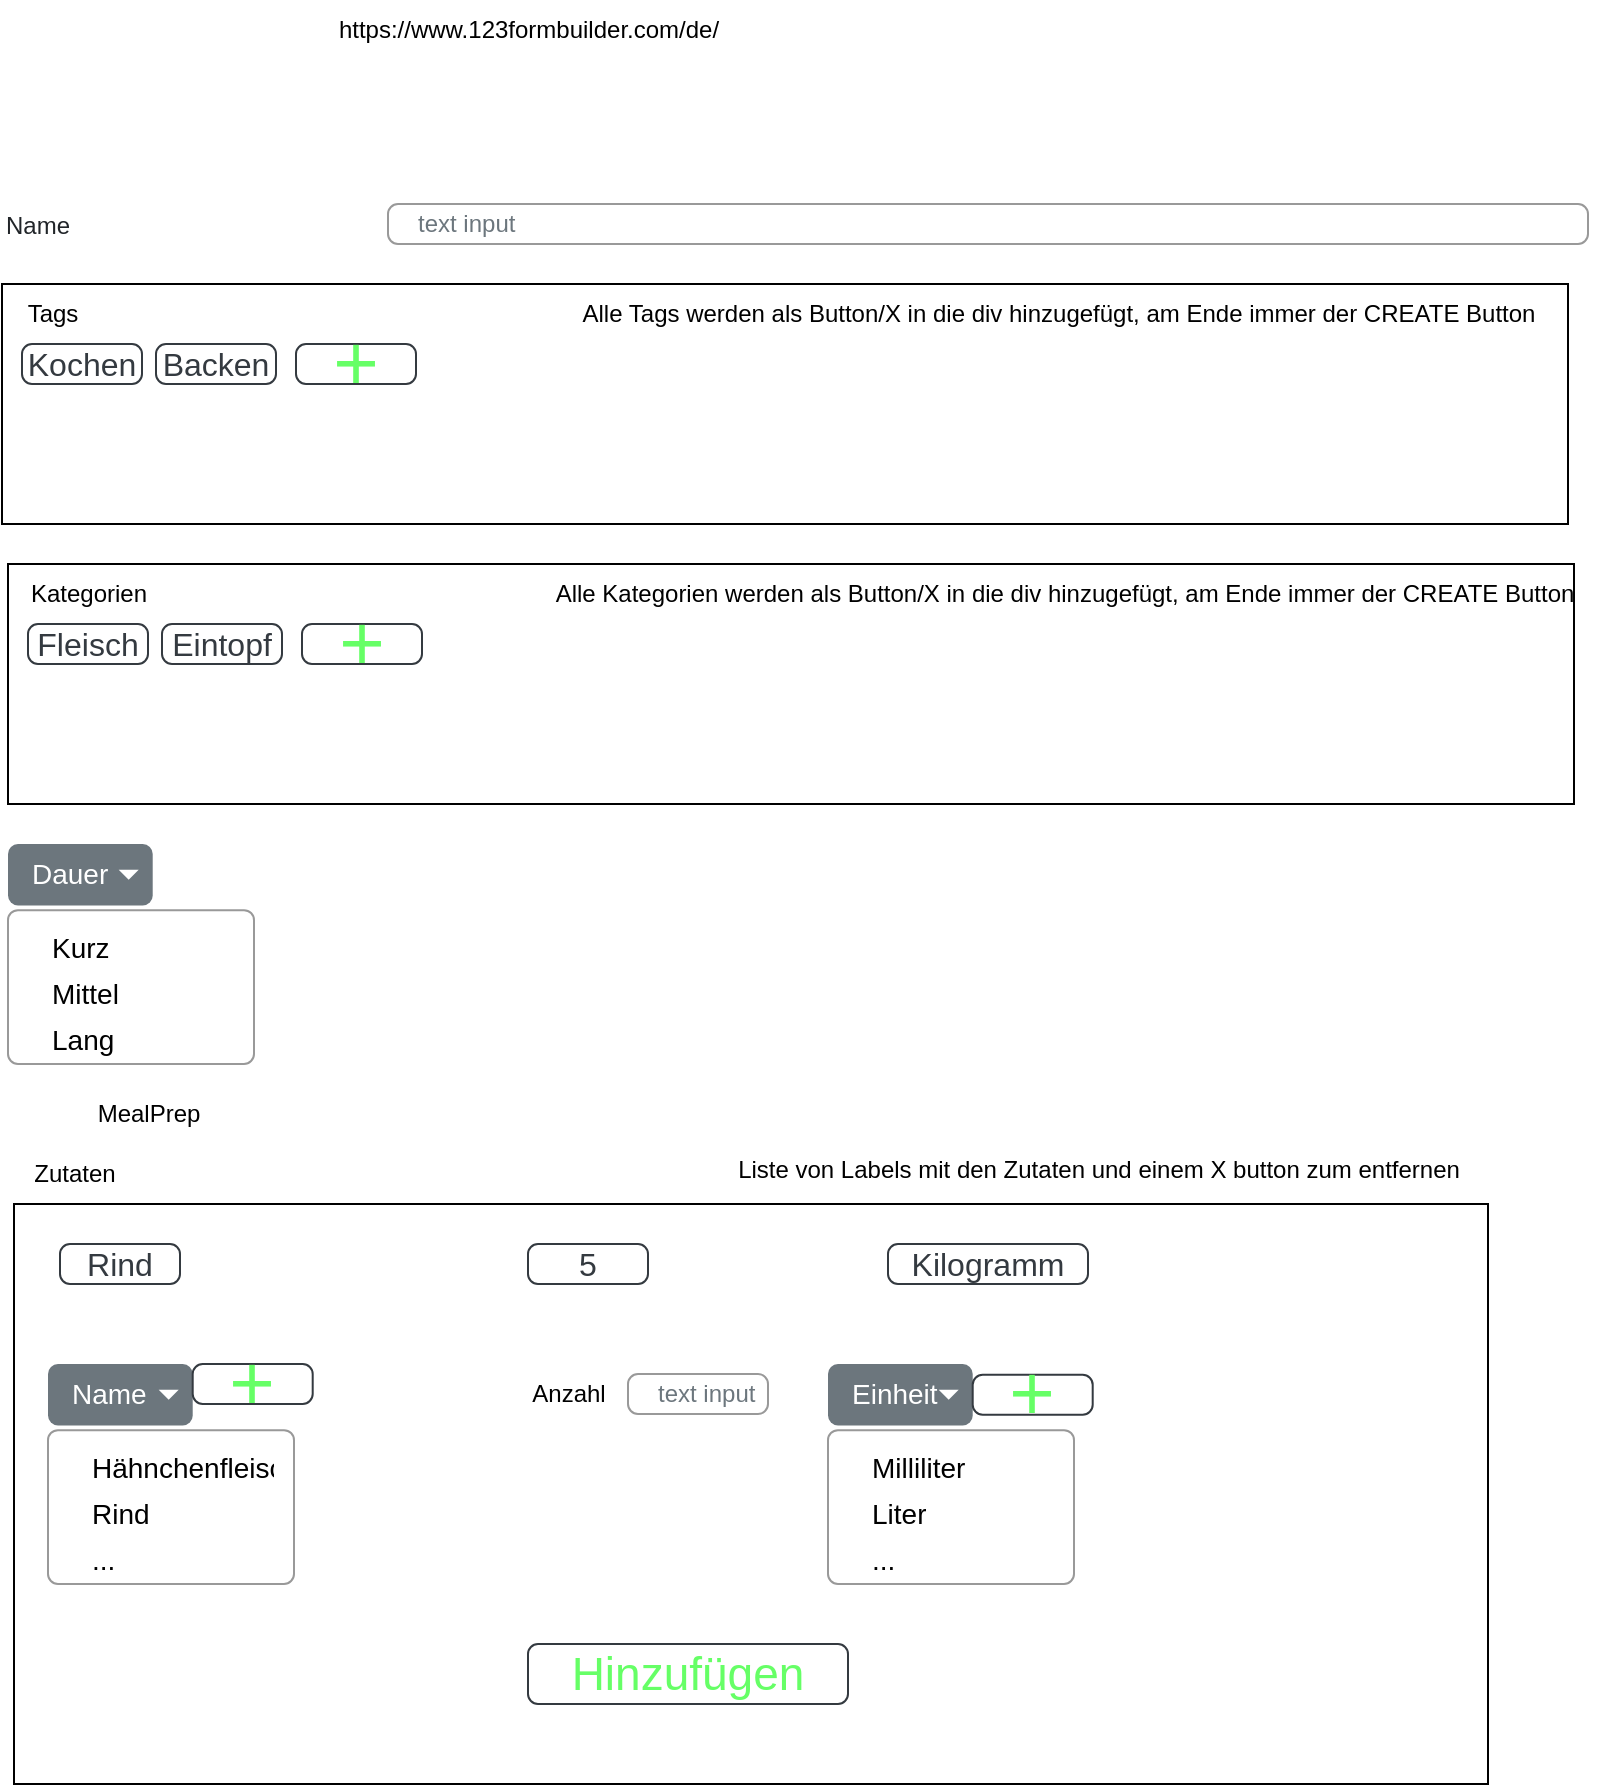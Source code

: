 <mxfile version="24.8.6" pages="2">
  <diagram name="Seite-1" id="iuRLy6gwdFx-qxyzQXxl">
    <mxGraphModel dx="989" dy="520" grid="1" gridSize="10" guides="1" tooltips="1" connect="1" arrows="1" fold="1" page="1" pageScale="1" pageWidth="827" pageHeight="1169" math="0" shadow="0">
      <root>
        <mxCell id="0" />
        <mxCell id="1" parent="0" />
        <mxCell id="5U4UPw6ve1VKPl428dMb-4" value="Name" style="fillColor=none;strokeColor=none;align=left;fontSize=12;fontColor=#212529;" vertex="1" parent="1">
          <mxGeometry x="27" y="120" width="200" height="20" as="geometry" />
        </mxCell>
        <mxCell id="5U4UPw6ve1VKPl428dMb-5" value="text input" style="html=1;shadow=0;dashed=0;shape=mxgraph.bootstrap.rrect;rSize=5;fillColor=none;strokeColor=#999999;align=left;spacing=15;fontSize=12;fontColor=#6C767D;" vertex="1" parent="1">
          <mxGeometry x="220" y="120" width="600" height="20" as="geometry" />
        </mxCell>
        <mxCell id="0RR5UgDqWtZF_20O1elC-29" value="" style="group" vertex="1" connectable="0" parent="1">
          <mxGeometry x="27" y="160" width="783" height="120" as="geometry" />
        </mxCell>
        <mxCell id="0RR5UgDqWtZF_20O1elC-32" value="" style="group" vertex="1" connectable="0" parent="0RR5UgDqWtZF_20O1elC-29">
          <mxGeometry width="783" height="120" as="geometry" />
        </mxCell>
        <mxCell id="0RR5UgDqWtZF_20O1elC-27" value="" style="rounded=0;whiteSpace=wrap;html=1;" vertex="1" parent="0RR5UgDqWtZF_20O1elC-32">
          <mxGeometry width="783" height="120" as="geometry" />
        </mxCell>
        <mxCell id="0RR5UgDqWtZF_20O1elC-26" value="Alle Tags werden als Button/X in die div hinzugefügt, am Ende immer der CREATE Button" style="text;html=1;align=center;verticalAlign=middle;resizable=0;points=[];autosize=1;strokeColor=none;fillColor=none;" vertex="1" parent="0RR5UgDqWtZF_20O1elC-32">
          <mxGeometry x="273" width="510" height="30" as="geometry" />
        </mxCell>
        <mxCell id="0RR5UgDqWtZF_20O1elC-28" value="" style="group" vertex="1" connectable="0" parent="0RR5UgDqWtZF_20O1elC-32">
          <mxGeometry width="207" height="50" as="geometry" />
        </mxCell>
        <mxCell id="0RR5UgDqWtZF_20O1elC-12" value="Tags" style="text;html=1;align=center;verticalAlign=middle;resizable=0;points=[];autosize=1;strokeColor=none;fillColor=none;" vertex="1" parent="0RR5UgDqWtZF_20O1elC-28">
          <mxGeometry width="50" height="30" as="geometry" />
        </mxCell>
        <mxCell id="0RR5UgDqWtZF_20O1elC-14" value="Kochen" style="html=1;shadow=0;dashed=0;shape=mxgraph.bootstrap.rrect;rSize=5;strokeColor=#343A40;strokeWidth=1;fillColor=none;fontColor=#343A40;whiteSpace=wrap;align=center;verticalAlign=middle;spacingLeft=0;fontStyle=0;fontSize=16;spacing=5;" vertex="1" parent="0RR5UgDqWtZF_20O1elC-28">
          <mxGeometry x="10" y="30" width="60" height="20" as="geometry" />
        </mxCell>
        <mxCell id="0RR5UgDqWtZF_20O1elC-24" value="Backen" style="html=1;shadow=0;dashed=0;shape=mxgraph.bootstrap.rrect;rSize=5;strokeColor=#343A40;strokeWidth=1;fillColor=none;fontColor=#343A40;whiteSpace=wrap;align=center;verticalAlign=middle;spacingLeft=0;fontStyle=0;fontSize=16;spacing=5;" vertex="1" parent="0RR5UgDqWtZF_20O1elC-28">
          <mxGeometry x="77" y="30" width="60" height="20" as="geometry" />
        </mxCell>
        <mxCell id="0RR5UgDqWtZF_20O1elC-25" value="+" style="html=1;shadow=0;dashed=0;shape=mxgraph.bootstrap.rrect;rSize=5;strokeColor=#343A40;strokeWidth=1;fillColor=none;fontColor=#66FF66;whiteSpace=wrap;align=center;verticalAlign=middle;spacingLeft=0;fontStyle=0;fontSize=39;spacing=5;" vertex="1" parent="0RR5UgDqWtZF_20O1elC-28">
          <mxGeometry x="147" y="30" width="60" height="20" as="geometry" />
        </mxCell>
        <mxCell id="0RR5UgDqWtZF_20O1elC-33" value="" style="group" vertex="1" connectable="0" parent="1">
          <mxGeometry x="30" y="300" width="798" height="120" as="geometry" />
        </mxCell>
        <mxCell id="0RR5UgDqWtZF_20O1elC-34" value="" style="rounded=0;whiteSpace=wrap;html=1;" vertex="1" parent="0RR5UgDqWtZF_20O1elC-33">
          <mxGeometry width="783" height="120" as="geometry" />
        </mxCell>
        <mxCell id="0RR5UgDqWtZF_20O1elC-35" value="Alle Kategorien werden als Button/X in die div hinzugefügt, am Ende immer der CREATE Button" style="text;html=1;align=center;verticalAlign=middle;resizable=0;points=[];autosize=1;strokeColor=none;fillColor=none;" vertex="1" parent="0RR5UgDqWtZF_20O1elC-33">
          <mxGeometry x="258" width="540" height="30" as="geometry" />
        </mxCell>
        <mxCell id="0RR5UgDqWtZF_20O1elC-36" value="" style="group" vertex="1" connectable="0" parent="0RR5UgDqWtZF_20O1elC-33">
          <mxGeometry width="207" height="50" as="geometry" />
        </mxCell>
        <mxCell id="0RR5UgDqWtZF_20O1elC-38" value="Fleisch" style="html=1;shadow=0;dashed=0;shape=mxgraph.bootstrap.rrect;rSize=5;strokeColor=#343A40;strokeWidth=1;fillColor=none;fontColor=#343A40;whiteSpace=wrap;align=center;verticalAlign=middle;spacingLeft=0;fontStyle=0;fontSize=16;spacing=5;" vertex="1" parent="0RR5UgDqWtZF_20O1elC-36">
          <mxGeometry x="10" y="30" width="60" height="20" as="geometry" />
        </mxCell>
        <mxCell id="0RR5UgDqWtZF_20O1elC-39" value="Eintopf" style="html=1;shadow=0;dashed=0;shape=mxgraph.bootstrap.rrect;rSize=5;strokeColor=#343A40;strokeWidth=1;fillColor=none;fontColor=#343A40;whiteSpace=wrap;align=center;verticalAlign=middle;spacingLeft=0;fontStyle=0;fontSize=16;spacing=5;" vertex="1" parent="0RR5UgDqWtZF_20O1elC-36">
          <mxGeometry x="77" y="30" width="60" height="20" as="geometry" />
        </mxCell>
        <mxCell id="0RR5UgDqWtZF_20O1elC-40" value="+" style="html=1;shadow=0;dashed=0;shape=mxgraph.bootstrap.rrect;rSize=5;strokeColor=#343A40;strokeWidth=1;fillColor=none;fontColor=#66FF66;whiteSpace=wrap;align=center;verticalAlign=middle;spacingLeft=0;fontStyle=0;fontSize=39;spacing=5;" vertex="1" parent="0RR5UgDqWtZF_20O1elC-36">
          <mxGeometry x="147" y="30" width="60" height="20" as="geometry" />
        </mxCell>
        <mxCell id="0RR5UgDqWtZF_20O1elC-37" value="Kategorien" style="text;html=1;align=center;verticalAlign=middle;resizable=0;points=[];autosize=1;strokeColor=none;fillColor=none;" vertex="1" parent="0RR5UgDqWtZF_20O1elC-33">
          <mxGeometry width="80" height="30" as="geometry" />
        </mxCell>
        <mxCell id="0RR5UgDqWtZF_20O1elC-51" value="" style="group" vertex="1" connectable="0" parent="1">
          <mxGeometry x="30" y="440" width="123" height="110" as="geometry" />
        </mxCell>
        <mxCell id="0RR5UgDqWtZF_20O1elC-41" value="Dauer" style="html=1;shadow=0;dashed=0;shape=mxgraph.bootstrap.rrect;rSize=5;strokeColor=none;strokeWidth=1;fillColor=#6C767D;fontColor=#ffffff;whiteSpace=wrap;align=left;verticalAlign=middle;fontStyle=0;fontSize=14;spacingLeft=10;" vertex="1" parent="0RR5UgDqWtZF_20O1elC-51">
          <mxGeometry width="72.353" height="30.769" as="geometry" />
        </mxCell>
        <mxCell id="0RR5UgDqWtZF_20O1elC-42" value="" style="shape=triangle;direction=south;fillColor=#ffffff;strokeColor=none;perimeter=none;" vertex="1" parent="0RR5UgDqWtZF_20O1elC-41">
          <mxGeometry x="1" y="0.5" width="10" height="5" relative="1" as="geometry">
            <mxPoint x="-17" y="-2.5" as="offset" />
          </mxGeometry>
        </mxCell>
        <mxCell id="0RR5UgDqWtZF_20O1elC-43" value="" style="swimlane;container=1;shape=mxgraph.bootstrap.rrect;rSize=5;strokeColor=#999999;fillColor=#ffffff;fontStyle=0;childLayout=stackLayout;horizontal=1;startSize=0;horizontalStack=0;resizeParent=1;resizeParentMax=0;resizeLast=0;collapsible=0;marginBottom=0;whiteSpace=wrap;html=1;" vertex="1" parent="0RR5UgDqWtZF_20O1elC-51">
          <mxGeometry y="33.077" width="123" height="76.923" as="geometry" />
        </mxCell>
        <mxCell id="0RR5UgDqWtZF_20O1elC-44" value="" style="text;align=center;verticalAlign=middle;spacingLeft=10;spacingRight=10;overflow=hidden;points=[[0,0.5],[1,0.5]];portConstraint=eastwest;rotatable=0;whiteSpace=wrap;html=1;fontColor=inherit;" vertex="1" parent="0RR5UgDqWtZF_20O1elC-43">
          <mxGeometry width="123" height="7.692" as="geometry" />
        </mxCell>
        <mxCell id="0RR5UgDqWtZF_20O1elC-45" value="Kurz " style="text;align=left;verticalAlign=middle;spacingLeft=20;spacingRight=10;overflow=hidden;points=[[0,0.5],[1,0.5]];portConstraint=eastwest;rotatable=0;whiteSpace=wrap;html=1;fontColor=inherit;fontSize=14;fontStyle=0;" vertex="1" parent="0RR5UgDqWtZF_20O1elC-43">
          <mxGeometry y="7.692" width="123" height="23.077" as="geometry" />
        </mxCell>
        <mxCell id="0RR5UgDqWtZF_20O1elC-46" value="Mittel" style="text;align=left;verticalAlign=middle;spacingLeft=20;spacingRight=10;overflow=hidden;points=[[0,0.5],[1,0.5]];portConstraint=eastwest;rotatable=0;whiteSpace=wrap;html=1;fontColor=inherit;fontSize=14;fontStyle=0;" vertex="1" parent="0RR5UgDqWtZF_20O1elC-43">
          <mxGeometry y="30.769" width="123" height="23.077" as="geometry" />
        </mxCell>
        <mxCell id="0RR5UgDqWtZF_20O1elC-47" value="Lang" style="text;align=left;verticalAlign=middle;spacingLeft=20;spacingRight=10;overflow=hidden;points=[[0,0.5],[1,0.5]];portConstraint=eastwest;rotatable=0;whiteSpace=wrap;html=1;fontColor=inherit;fontSize=14;fontStyle=0;" vertex="1" parent="0RR5UgDqWtZF_20O1elC-43">
          <mxGeometry y="53.846" width="123" height="23.077" as="geometry" />
        </mxCell>
        <mxCell id="0RR5UgDqWtZF_20O1elC-53" value="" style="shape=image;html=1;verticalAlign=top;verticalLabelPosition=bottom;labelBackgroundColor=#ffffff;imageAspect=0;aspect=fixed;image=https://cdn2.iconfinder.com/data/icons/boxicons-regular-vol-1/24/bx-check-square-128.png" vertex="1" parent="1">
          <mxGeometry x="30" y="562" width="26" height="26" as="geometry" />
        </mxCell>
        <mxCell id="0RR5UgDqWtZF_20O1elC-54" value="MealPrep" style="text;html=1;align=center;verticalAlign=middle;resizable=0;points=[];autosize=1;strokeColor=none;fillColor=none;" vertex="1" parent="1">
          <mxGeometry x="60" y="560" width="80" height="30" as="geometry" />
        </mxCell>
        <mxCell id="0RR5UgDqWtZF_20O1elC-57" value="" style="rounded=0;whiteSpace=wrap;html=1;" vertex="1" parent="1">
          <mxGeometry x="33" y="620" width="737" height="290" as="geometry" />
        </mxCell>
        <mxCell id="0RR5UgDqWtZF_20O1elC-58" value="Zutaten" style="text;html=1;align=center;verticalAlign=middle;resizable=0;points=[];autosize=1;strokeColor=none;fillColor=none;" vertex="1" parent="1">
          <mxGeometry x="33" y="590" width="60" height="30" as="geometry" />
        </mxCell>
        <mxCell id="0RR5UgDqWtZF_20O1elC-59" value="" style="group" vertex="1" connectable="0" parent="1">
          <mxGeometry x="50" y="700" width="132.35" height="110" as="geometry" />
        </mxCell>
        <mxCell id="0RR5UgDqWtZF_20O1elC-60" value="Name" style="html=1;shadow=0;dashed=0;shape=mxgraph.bootstrap.rrect;rSize=5;strokeColor=none;strokeWidth=1;fillColor=#6C767D;fontColor=#ffffff;whiteSpace=wrap;align=left;verticalAlign=middle;fontStyle=0;fontSize=14;spacingLeft=10;" vertex="1" parent="0RR5UgDqWtZF_20O1elC-59">
          <mxGeometry width="72.353" height="30.769" as="geometry" />
        </mxCell>
        <mxCell id="0RR5UgDqWtZF_20O1elC-61" value="" style="shape=triangle;direction=south;fillColor=#ffffff;strokeColor=none;perimeter=none;" vertex="1" parent="0RR5UgDqWtZF_20O1elC-60">
          <mxGeometry x="1" y="0.5" width="10" height="5" relative="1" as="geometry">
            <mxPoint x="-17" y="-2.5" as="offset" />
          </mxGeometry>
        </mxCell>
        <mxCell id="0RR5UgDqWtZF_20O1elC-62" value="" style="swimlane;container=1;shape=mxgraph.bootstrap.rrect;rSize=5;strokeColor=#999999;fillColor=#ffffff;fontStyle=0;childLayout=stackLayout;horizontal=1;startSize=0;horizontalStack=0;resizeParent=1;resizeParentMax=0;resizeLast=0;collapsible=0;marginBottom=0;whiteSpace=wrap;html=1;" vertex="1" parent="0RR5UgDqWtZF_20O1elC-59">
          <mxGeometry y="33.077" width="123" height="76.923" as="geometry" />
        </mxCell>
        <mxCell id="0RR5UgDqWtZF_20O1elC-63" value="" style="text;align=center;verticalAlign=middle;spacingLeft=10;spacingRight=10;overflow=hidden;points=[[0,0.5],[1,0.5]];portConstraint=eastwest;rotatable=0;whiteSpace=wrap;html=1;fontColor=inherit;" vertex="1" parent="0RR5UgDqWtZF_20O1elC-62">
          <mxGeometry width="123" height="7.692" as="geometry" />
        </mxCell>
        <mxCell id="0RR5UgDqWtZF_20O1elC-64" value="Hähnchenfleisch" style="text;align=left;verticalAlign=middle;spacingLeft=20;spacingRight=10;overflow=hidden;points=[[0,0.5],[1,0.5]];portConstraint=eastwest;rotatable=0;whiteSpace=wrap;html=1;fontColor=inherit;fontSize=14;fontStyle=0;" vertex="1" parent="0RR5UgDqWtZF_20O1elC-62">
          <mxGeometry y="7.692" width="123" height="23.077" as="geometry" />
        </mxCell>
        <mxCell id="0RR5UgDqWtZF_20O1elC-65" value="Rind" style="text;align=left;verticalAlign=middle;spacingLeft=20;spacingRight=10;overflow=hidden;points=[[0,0.5],[1,0.5]];portConstraint=eastwest;rotatable=0;whiteSpace=wrap;html=1;fontColor=inherit;fontSize=14;fontStyle=0;" vertex="1" parent="0RR5UgDqWtZF_20O1elC-62">
          <mxGeometry y="30.769" width="123" height="23.077" as="geometry" />
        </mxCell>
        <mxCell id="0RR5UgDqWtZF_20O1elC-66" value="..." style="text;align=left;verticalAlign=middle;spacingLeft=20;spacingRight=10;overflow=hidden;points=[[0,0.5],[1,0.5]];portConstraint=eastwest;rotatable=0;whiteSpace=wrap;html=1;fontColor=inherit;fontSize=14;fontStyle=0;" vertex="1" parent="0RR5UgDqWtZF_20O1elC-62">
          <mxGeometry y="53.846" width="123" height="23.077" as="geometry" />
        </mxCell>
        <mxCell id="XdNR7NXyFPWIyYEt_mbx-1" value="+" style="html=1;shadow=0;dashed=0;shape=mxgraph.bootstrap.rrect;rSize=5;strokeColor=#343A40;strokeWidth=1;fillColor=none;fontColor=#66FF66;whiteSpace=wrap;align=center;verticalAlign=middle;spacingLeft=0;fontStyle=0;fontSize=39;spacing=5;" vertex="1" parent="1">
          <mxGeometry x="122.35" y="700" width="60" height="20" as="geometry" />
        </mxCell>
        <mxCell id="XdNR7NXyFPWIyYEt_mbx-2" value="Anzahl" style="text;html=1;align=center;verticalAlign=middle;resizable=0;points=[];autosize=1;strokeColor=none;fillColor=none;" vertex="1" parent="1">
          <mxGeometry x="280" y="700" width="60" height="30" as="geometry" />
        </mxCell>
        <mxCell id="XdNR7NXyFPWIyYEt_mbx-3" value="text input" style="html=1;shadow=0;dashed=0;shape=mxgraph.bootstrap.rrect;rSize=5;fillColor=none;strokeColor=#999999;align=left;spacing=15;fontSize=12;fontColor=#6C767D;" vertex="1" parent="1">
          <mxGeometry x="340" y="705" width="70" height="20" as="geometry" />
        </mxCell>
        <mxCell id="XdNR7NXyFPWIyYEt_mbx-4" value="" style="group" vertex="1" connectable="0" parent="1">
          <mxGeometry x="440" y="700" width="132.35" height="110" as="geometry" />
        </mxCell>
        <mxCell id="XdNR7NXyFPWIyYEt_mbx-5" value="Einheit" style="html=1;shadow=0;dashed=0;shape=mxgraph.bootstrap.rrect;rSize=5;strokeColor=none;strokeWidth=1;fillColor=#6C767D;fontColor=#ffffff;whiteSpace=wrap;align=left;verticalAlign=middle;fontStyle=0;fontSize=14;spacingLeft=10;" vertex="1" parent="XdNR7NXyFPWIyYEt_mbx-4">
          <mxGeometry width="72.353" height="30.769" as="geometry" />
        </mxCell>
        <mxCell id="XdNR7NXyFPWIyYEt_mbx-6" value="" style="shape=triangle;direction=south;fillColor=#ffffff;strokeColor=none;perimeter=none;" vertex="1" parent="XdNR7NXyFPWIyYEt_mbx-5">
          <mxGeometry x="1" y="0.5" width="10" height="5" relative="1" as="geometry">
            <mxPoint x="-17" y="-2.5" as="offset" />
          </mxGeometry>
        </mxCell>
        <mxCell id="XdNR7NXyFPWIyYEt_mbx-7" value="" style="swimlane;container=1;shape=mxgraph.bootstrap.rrect;rSize=5;strokeColor=#999999;fillColor=#ffffff;fontStyle=0;childLayout=stackLayout;horizontal=1;startSize=0;horizontalStack=0;resizeParent=1;resizeParentMax=0;resizeLast=0;collapsible=0;marginBottom=0;whiteSpace=wrap;html=1;" vertex="1" parent="XdNR7NXyFPWIyYEt_mbx-4">
          <mxGeometry y="33.077" width="123" height="76.923" as="geometry" />
        </mxCell>
        <mxCell id="XdNR7NXyFPWIyYEt_mbx-8" value="" style="text;align=center;verticalAlign=middle;spacingLeft=10;spacingRight=10;overflow=hidden;points=[[0,0.5],[1,0.5]];portConstraint=eastwest;rotatable=0;whiteSpace=wrap;html=1;fontColor=inherit;" vertex="1" parent="XdNR7NXyFPWIyYEt_mbx-7">
          <mxGeometry width="123" height="7.692" as="geometry" />
        </mxCell>
        <mxCell id="XdNR7NXyFPWIyYEt_mbx-9" value="Milliliter" style="text;align=left;verticalAlign=middle;spacingLeft=20;spacingRight=10;overflow=hidden;points=[[0,0.5],[1,0.5]];portConstraint=eastwest;rotatable=0;whiteSpace=wrap;html=1;fontColor=inherit;fontSize=14;fontStyle=0;" vertex="1" parent="XdNR7NXyFPWIyYEt_mbx-7">
          <mxGeometry y="7.692" width="123" height="23.077" as="geometry" />
        </mxCell>
        <mxCell id="XdNR7NXyFPWIyYEt_mbx-10" value="Liter" style="text;align=left;verticalAlign=middle;spacingLeft=20;spacingRight=10;overflow=hidden;points=[[0,0.5],[1,0.5]];portConstraint=eastwest;rotatable=0;whiteSpace=wrap;html=1;fontColor=inherit;fontSize=14;fontStyle=0;" vertex="1" parent="XdNR7NXyFPWIyYEt_mbx-7">
          <mxGeometry y="30.769" width="123" height="23.077" as="geometry" />
        </mxCell>
        <mxCell id="XdNR7NXyFPWIyYEt_mbx-11" value="..." style="text;align=left;verticalAlign=middle;spacingLeft=20;spacingRight=10;overflow=hidden;points=[[0,0.5],[1,0.5]];portConstraint=eastwest;rotatable=0;whiteSpace=wrap;html=1;fontColor=inherit;fontSize=14;fontStyle=0;" vertex="1" parent="XdNR7NXyFPWIyYEt_mbx-7">
          <mxGeometry y="53.846" width="123" height="23.077" as="geometry" />
        </mxCell>
        <mxCell id="XdNR7NXyFPWIyYEt_mbx-12" value="+" style="html=1;shadow=0;dashed=0;shape=mxgraph.bootstrap.rrect;rSize=5;strokeColor=#343A40;strokeWidth=1;fillColor=none;fontColor=#66FF66;whiteSpace=wrap;align=center;verticalAlign=middle;spacingLeft=0;fontStyle=0;fontSize=39;spacing=5;" vertex="1" parent="XdNR7NXyFPWIyYEt_mbx-4">
          <mxGeometry x="72.35" y="5.38" width="60" height="20" as="geometry" />
        </mxCell>
        <mxCell id="XdNR7NXyFPWIyYEt_mbx-13" value="Hinzufügen" style="html=1;shadow=0;dashed=0;shape=mxgraph.bootstrap.rrect;rSize=5;strokeColor=#343A40;strokeWidth=1;fillColor=none;fontColor=#66FF66;whiteSpace=wrap;align=center;verticalAlign=middle;spacingLeft=0;fontStyle=0;fontSize=23;spacing=5;" vertex="1" parent="1">
          <mxGeometry x="290" y="840" width="160" height="30" as="geometry" />
        </mxCell>
        <mxCell id="XdNR7NXyFPWIyYEt_mbx-14" value="Rind" style="html=1;shadow=0;dashed=0;shape=mxgraph.bootstrap.rrect;rSize=5;strokeColor=#343A40;strokeWidth=1;fillColor=none;fontColor=#343A40;whiteSpace=wrap;align=center;verticalAlign=middle;spacingLeft=0;fontStyle=0;fontSize=16;spacing=5;" vertex="1" parent="1">
          <mxGeometry x="56" y="640" width="60" height="20" as="geometry" />
        </mxCell>
        <mxCell id="XdNR7NXyFPWIyYEt_mbx-15" value="Liste von Labels mit den Zutaten und einem X button zum entfernen" style="text;html=1;align=center;verticalAlign=middle;resizable=0;points=[];autosize=1;strokeColor=none;fillColor=none;" vertex="1" parent="1">
          <mxGeometry x="380" y="588" width="390" height="30" as="geometry" />
        </mxCell>
        <mxCell id="XdNR7NXyFPWIyYEt_mbx-17" value="5" style="html=1;shadow=0;dashed=0;shape=mxgraph.bootstrap.rrect;rSize=5;strokeColor=#343A40;strokeWidth=1;fillColor=none;fontColor=#343A40;whiteSpace=wrap;align=center;verticalAlign=middle;spacingLeft=0;fontStyle=0;fontSize=16;spacing=5;" vertex="1" parent="1">
          <mxGeometry x="290" y="640" width="60" height="20" as="geometry" />
        </mxCell>
        <mxCell id="XdNR7NXyFPWIyYEt_mbx-18" value="Kilogramm" style="html=1;shadow=0;dashed=0;shape=mxgraph.bootstrap.rrect;rSize=5;strokeColor=#343A40;strokeWidth=1;fillColor=none;fontColor=#343A40;whiteSpace=wrap;align=center;verticalAlign=middle;spacingLeft=0;fontStyle=0;fontSize=16;spacing=5;" vertex="1" parent="1">
          <mxGeometry x="470" y="640" width="100" height="20" as="geometry" />
        </mxCell>
        <mxCell id="XdNR7NXyFPWIyYEt_mbx-19" value="https://www.123formbuilder.com/de/" style="text;html=1;align=center;verticalAlign=middle;resizable=0;points=[];autosize=1;strokeColor=none;fillColor=none;" vertex="1" parent="1">
          <mxGeometry x="180" y="18" width="220" height="30" as="geometry" />
        </mxCell>
      </root>
    </mxGraphModel>
  </diagram>
  <diagram id="T9CEJm7cpCM-mqC4NcUP" name="Popups">
    <mxGraphModel dx="1434" dy="754" grid="1" gridSize="10" guides="1" tooltips="1" connect="1" arrows="1" fold="1" page="1" pageScale="1" pageWidth="827" pageHeight="1169" math="0" shadow="0">
      <root>
        <mxCell id="0" />
        <mxCell id="1" parent="0" />
        <mxCell id="wP51f4vzBkfyXvOIq5bX-2" value="" style="rounded=0;whiteSpace=wrap;html=1;" vertex="1" parent="1">
          <mxGeometry x="80" y="80" width="580" height="140" as="geometry" />
        </mxCell>
        <mxCell id="wP51f4vzBkfyXvOIq5bX-3" value="Name" style="text;html=1;align=center;verticalAlign=middle;whiteSpace=wrap;rounded=0;" vertex="1" parent="1">
          <mxGeometry x="140" y="120" width="60" height="30" as="geometry" />
        </mxCell>
        <mxCell id="wP51f4vzBkfyXvOIq5bX-4" value="user input field" style="strokeWidth=1;shadow=0;dashed=0;align=center;html=1;shape=mxgraph.mockup.text.textBox;fontColor=#666666;align=left;fontSize=17;spacingLeft=4;spacingTop=-3;whiteSpace=wrap;strokeColor=#666666;mainText=" vertex="1" parent="1">
          <mxGeometry x="290" y="120" width="330" height="30" as="geometry" />
        </mxCell>
        <mxCell id="wP51f4vzBkfyXvOIq5bX-5" value="Speichern" style="rounded=1;html=1;shadow=0;dashed=0;whiteSpace=wrap;fontSize=10;fillColor=#E6E6E6;align=center;strokeColor=#B3B3B3;fontColor=#333333;" vertex="1" parent="1">
          <mxGeometry x="308" y="180" width="105.5" height="16.88" as="geometry" />
        </mxCell>
        <mxCell id="wP51f4vzBkfyXvOIq5bX-6" value="Dynamisch bestimmen welches Create gedrückt wurde und anhand dessen Das korrekte Objekt speichern" style="text;html=1;align=center;verticalAlign=middle;resizable=0;points=[];autosize=1;strokeColor=none;fillColor=none;" vertex="1" parent="1">
          <mxGeometry x="65" y="30" width="610" height="30" as="geometry" />
        </mxCell>
      </root>
    </mxGraphModel>
  </diagram>
</mxfile>
